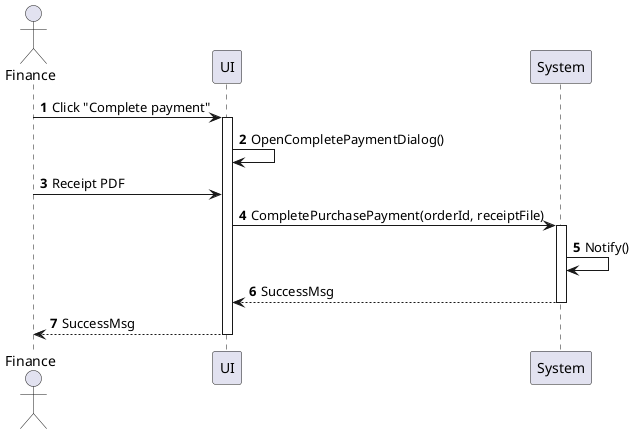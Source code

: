 @startuml purchase-order-complete-payment
autonumber

actor "Finance" as a
participant UI as f
participant System as b

a -> f : Click "Complete payment"
activate f
f -> f : OpenCompletePaymentDialog()
a -> f : Receipt PDF
f -> b : CompletePurchasePayment(orderId, receiptFile)
activate b
b -> b : Notify()
return SuccessMsg
return SuccessMsg
@enduml
